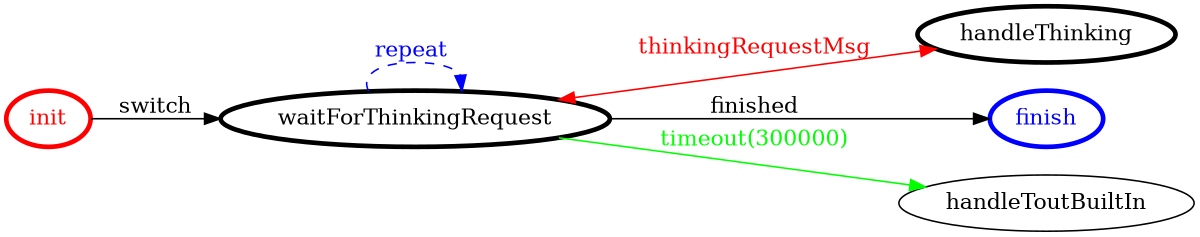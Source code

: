 /*
*
* A GraphViz DOT FSM description 
* Please use a GraphViz visualizer (like http://www.webgraphviz.com)
*  
*/

digraph finite_state_machine {
	rankdir=LR
	size="8,5"
	
	init [ color = red ][ fontcolor = red ][ penwidth = 3 ]
	handleThinking [ color = black ][ fontcolor = black ][ penwidth = 3 ]
	waitForThinkingRequest [ color = black ][ fontcolor = black ][ penwidth = 3 ]
	finish [ color = blue ][ fontcolor = blue ][ penwidth = 3 ]
	
	waitForThinkingRequest -> handleToutBuiltIn [ label = "timeout(300000)" ][ color = green ][ fontcolor = green ]
	waitForThinkingRequest -> finish [ label = "finished" ][ color = black ][ fontcolor = black ]
	waitForThinkingRequest -> waitForThinkingRequest [ label = "repeat "][ style = dashed ][ color = blue ][ fontcolor = blue ]
	waitForThinkingRequest -> handleThinking [ label = "thinkingRequestMsg" ][ color = red ][ fontcolor = red ][ dir = both ]
	init -> waitForThinkingRequest [ label = "switch" ][ color = black ][ fontcolor = black ]
}
